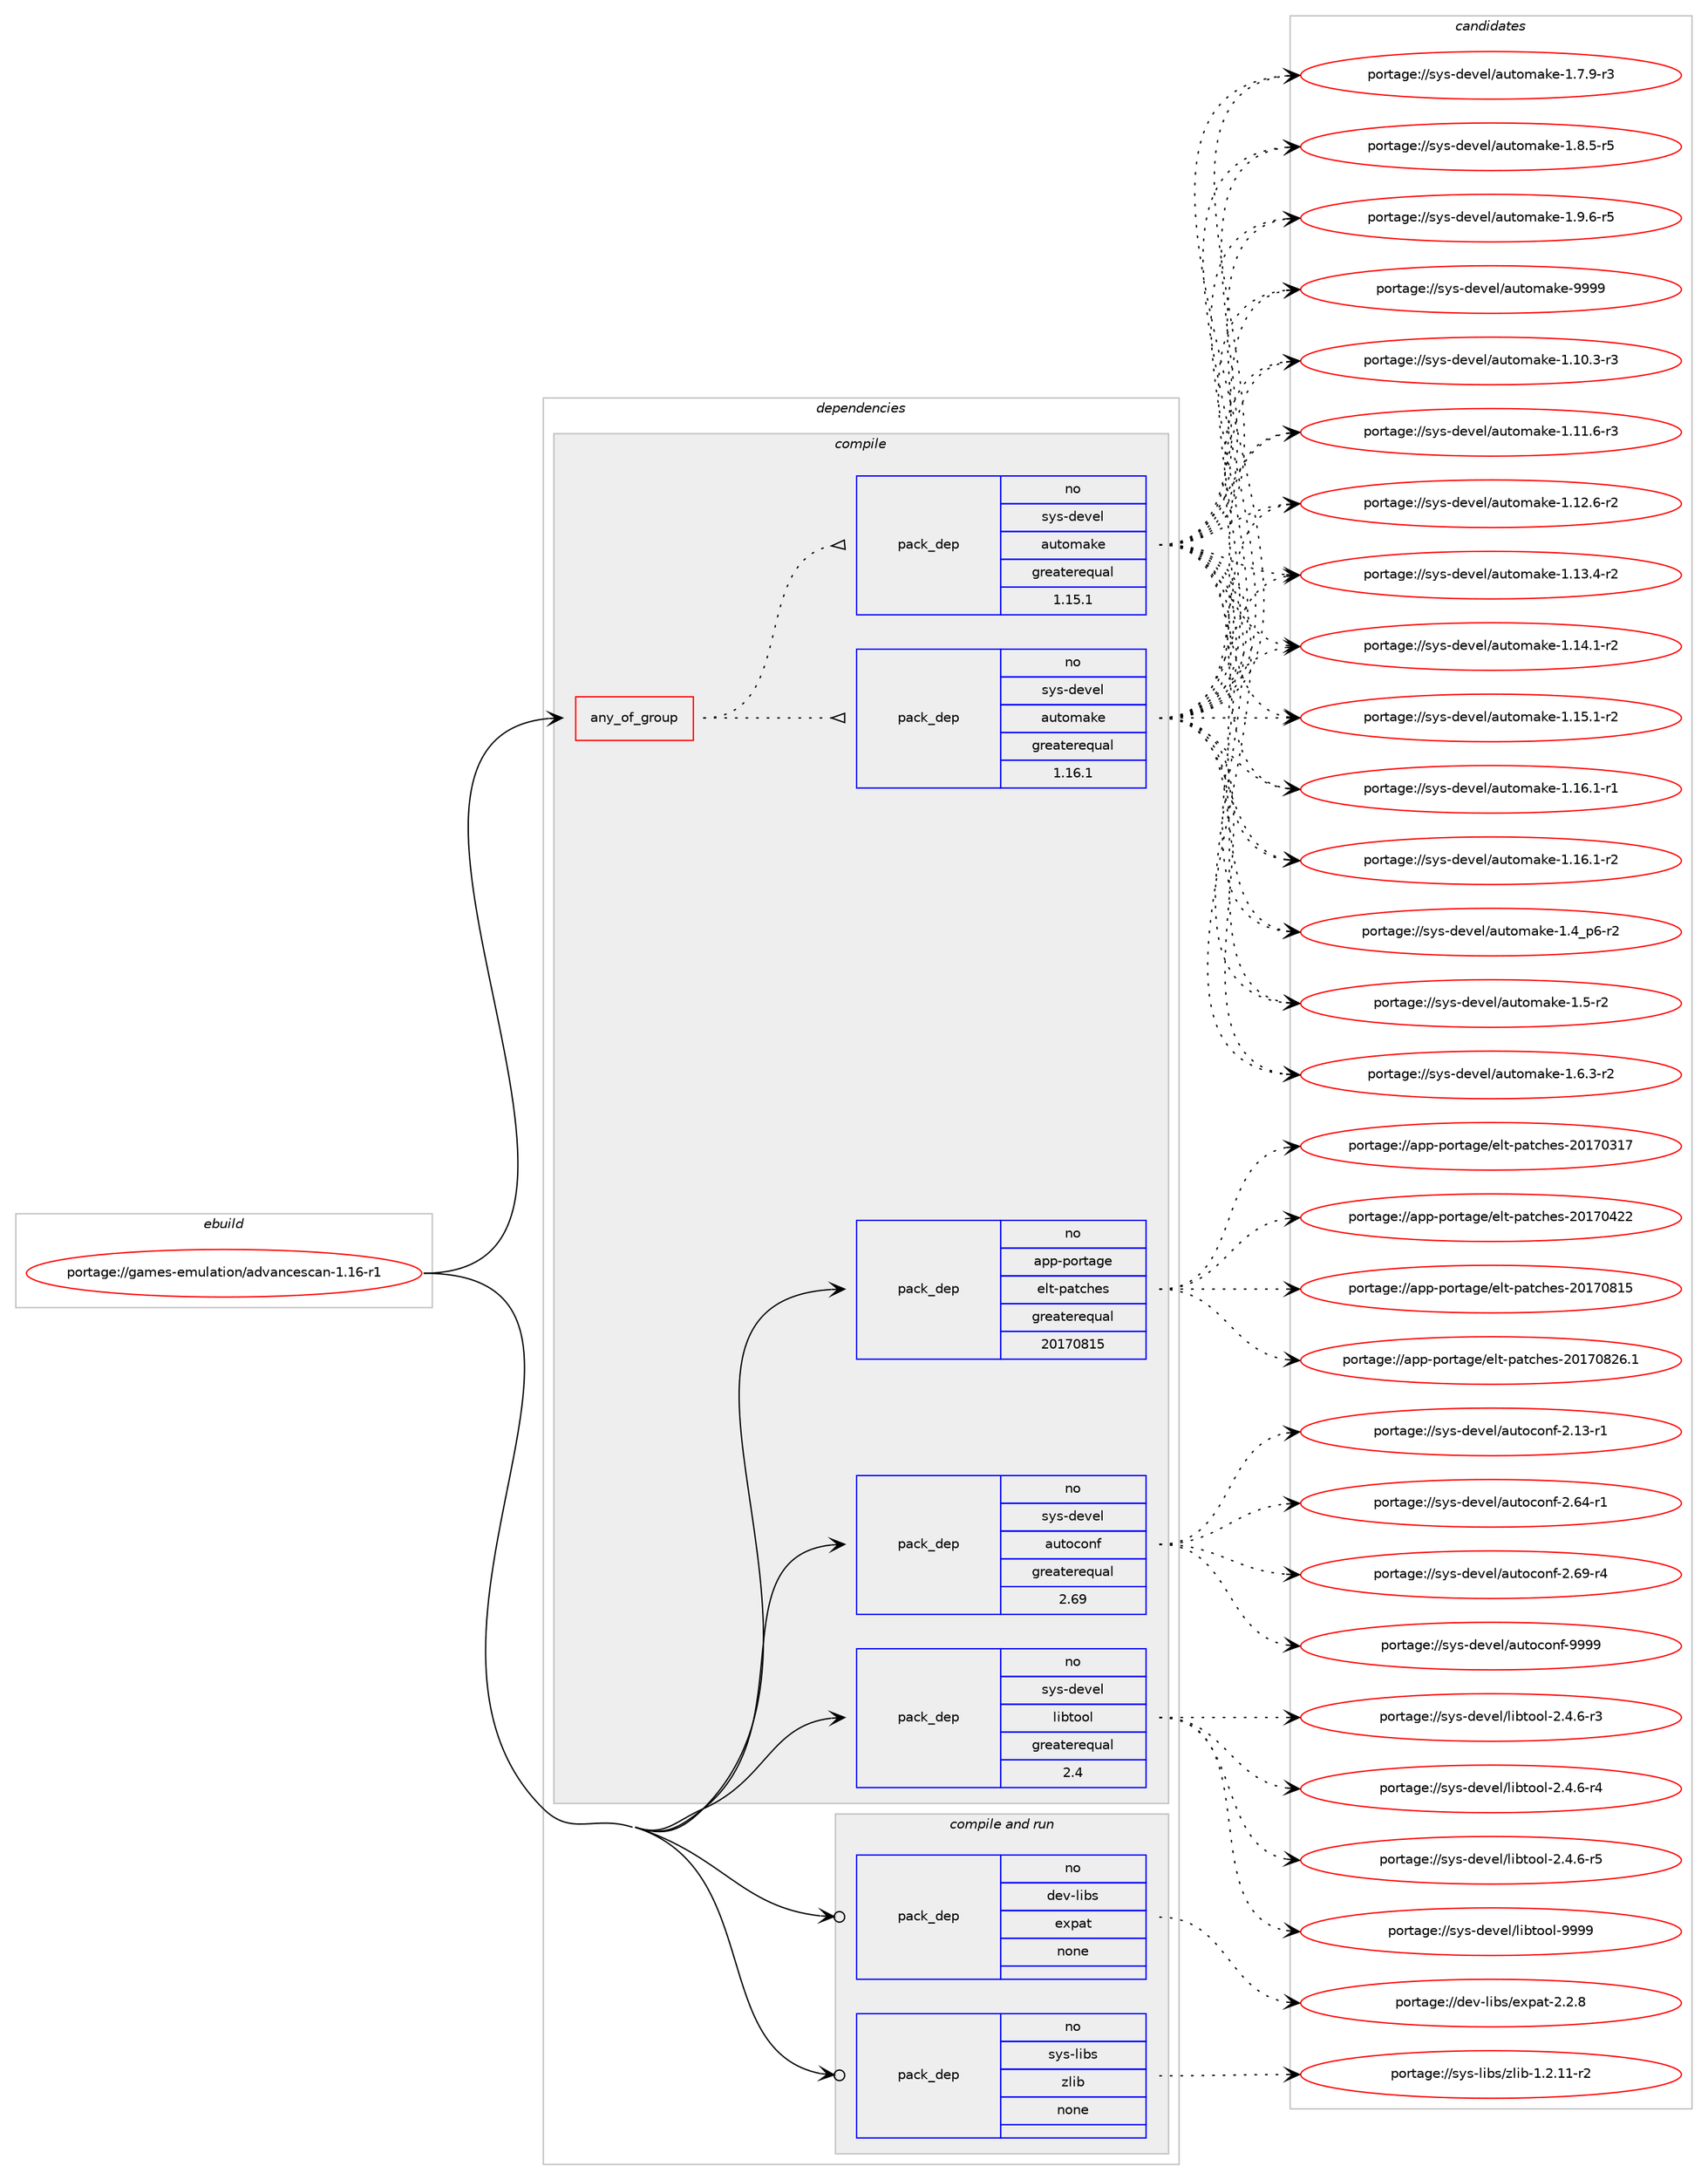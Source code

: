 digraph prolog {

# *************
# Graph options
# *************

newrank=true;
concentrate=true;
compound=true;
graph [rankdir=LR,fontname=Helvetica,fontsize=10,ranksep=1.5];#, ranksep=2.5, nodesep=0.2];
edge  [arrowhead=vee];
node  [fontname=Helvetica,fontsize=10];

# **********
# The ebuild
# **********

subgraph cluster_leftcol {
color=gray;
rank=same;
label=<<i>ebuild</i>>;
id [label="portage://games-emulation/advancescan-1.16-r1", color=red, width=4, href="../games-emulation/advancescan-1.16-r1.svg"];
}

# ****************
# The dependencies
# ****************

subgraph cluster_midcol {
color=gray;
label=<<i>dependencies</i>>;
subgraph cluster_compile {
fillcolor="#eeeeee";
style=filled;
label=<<i>compile</i>>;
subgraph any3744 {
dependency271034 [label=<<TABLE BORDER="0" CELLBORDER="1" CELLSPACING="0" CELLPADDING="4"><TR><TD CELLPADDING="10">any_of_group</TD></TR></TABLE>>, shape=none, color=red];subgraph pack194443 {
dependency271035 [label=<<TABLE BORDER="0" CELLBORDER="1" CELLSPACING="0" CELLPADDING="4" WIDTH="220"><TR><TD ROWSPAN="6" CELLPADDING="30">pack_dep</TD></TR><TR><TD WIDTH="110">no</TD></TR><TR><TD>sys-devel</TD></TR><TR><TD>automake</TD></TR><TR><TD>greaterequal</TD></TR><TR><TD>1.16.1</TD></TR></TABLE>>, shape=none, color=blue];
}
dependency271034:e -> dependency271035:w [weight=20,style="dotted",arrowhead="oinv"];
subgraph pack194444 {
dependency271036 [label=<<TABLE BORDER="0" CELLBORDER="1" CELLSPACING="0" CELLPADDING="4" WIDTH="220"><TR><TD ROWSPAN="6" CELLPADDING="30">pack_dep</TD></TR><TR><TD WIDTH="110">no</TD></TR><TR><TD>sys-devel</TD></TR><TR><TD>automake</TD></TR><TR><TD>greaterequal</TD></TR><TR><TD>1.15.1</TD></TR></TABLE>>, shape=none, color=blue];
}
dependency271034:e -> dependency271036:w [weight=20,style="dotted",arrowhead="oinv"];
}
id:e -> dependency271034:w [weight=20,style="solid",arrowhead="vee"];
subgraph pack194445 {
dependency271037 [label=<<TABLE BORDER="0" CELLBORDER="1" CELLSPACING="0" CELLPADDING="4" WIDTH="220"><TR><TD ROWSPAN="6" CELLPADDING="30">pack_dep</TD></TR><TR><TD WIDTH="110">no</TD></TR><TR><TD>app-portage</TD></TR><TR><TD>elt-patches</TD></TR><TR><TD>greaterequal</TD></TR><TR><TD>20170815</TD></TR></TABLE>>, shape=none, color=blue];
}
id:e -> dependency271037:w [weight=20,style="solid",arrowhead="vee"];
subgraph pack194446 {
dependency271038 [label=<<TABLE BORDER="0" CELLBORDER="1" CELLSPACING="0" CELLPADDING="4" WIDTH="220"><TR><TD ROWSPAN="6" CELLPADDING="30">pack_dep</TD></TR><TR><TD WIDTH="110">no</TD></TR><TR><TD>sys-devel</TD></TR><TR><TD>autoconf</TD></TR><TR><TD>greaterequal</TD></TR><TR><TD>2.69</TD></TR></TABLE>>, shape=none, color=blue];
}
id:e -> dependency271038:w [weight=20,style="solid",arrowhead="vee"];
subgraph pack194447 {
dependency271039 [label=<<TABLE BORDER="0" CELLBORDER="1" CELLSPACING="0" CELLPADDING="4" WIDTH="220"><TR><TD ROWSPAN="6" CELLPADDING="30">pack_dep</TD></TR><TR><TD WIDTH="110">no</TD></TR><TR><TD>sys-devel</TD></TR><TR><TD>libtool</TD></TR><TR><TD>greaterequal</TD></TR><TR><TD>2.4</TD></TR></TABLE>>, shape=none, color=blue];
}
id:e -> dependency271039:w [weight=20,style="solid",arrowhead="vee"];
}
subgraph cluster_compileandrun {
fillcolor="#eeeeee";
style=filled;
label=<<i>compile and run</i>>;
subgraph pack194448 {
dependency271040 [label=<<TABLE BORDER="0" CELLBORDER="1" CELLSPACING="0" CELLPADDING="4" WIDTH="220"><TR><TD ROWSPAN="6" CELLPADDING="30">pack_dep</TD></TR><TR><TD WIDTH="110">no</TD></TR><TR><TD>dev-libs</TD></TR><TR><TD>expat</TD></TR><TR><TD>none</TD></TR><TR><TD></TD></TR></TABLE>>, shape=none, color=blue];
}
id:e -> dependency271040:w [weight=20,style="solid",arrowhead="odotvee"];
subgraph pack194449 {
dependency271041 [label=<<TABLE BORDER="0" CELLBORDER="1" CELLSPACING="0" CELLPADDING="4" WIDTH="220"><TR><TD ROWSPAN="6" CELLPADDING="30">pack_dep</TD></TR><TR><TD WIDTH="110">no</TD></TR><TR><TD>sys-libs</TD></TR><TR><TD>zlib</TD></TR><TR><TD>none</TD></TR><TR><TD></TD></TR></TABLE>>, shape=none, color=blue];
}
id:e -> dependency271041:w [weight=20,style="solid",arrowhead="odotvee"];
}
subgraph cluster_run {
fillcolor="#eeeeee";
style=filled;
label=<<i>run</i>>;
}
}

# **************
# The candidates
# **************

subgraph cluster_choices {
rank=same;
color=gray;
label=<<i>candidates</i>>;

subgraph choice194443 {
color=black;
nodesep=1;
choiceportage11512111545100101118101108479711711611110997107101454946494846514511451 [label="portage://sys-devel/automake-1.10.3-r3", color=red, width=4,href="../sys-devel/automake-1.10.3-r3.svg"];
choiceportage11512111545100101118101108479711711611110997107101454946494946544511451 [label="portage://sys-devel/automake-1.11.6-r3", color=red, width=4,href="../sys-devel/automake-1.11.6-r3.svg"];
choiceportage11512111545100101118101108479711711611110997107101454946495046544511450 [label="portage://sys-devel/automake-1.12.6-r2", color=red, width=4,href="../sys-devel/automake-1.12.6-r2.svg"];
choiceportage11512111545100101118101108479711711611110997107101454946495146524511450 [label="portage://sys-devel/automake-1.13.4-r2", color=red, width=4,href="../sys-devel/automake-1.13.4-r2.svg"];
choiceportage11512111545100101118101108479711711611110997107101454946495246494511450 [label="portage://sys-devel/automake-1.14.1-r2", color=red, width=4,href="../sys-devel/automake-1.14.1-r2.svg"];
choiceportage11512111545100101118101108479711711611110997107101454946495346494511450 [label="portage://sys-devel/automake-1.15.1-r2", color=red, width=4,href="../sys-devel/automake-1.15.1-r2.svg"];
choiceportage11512111545100101118101108479711711611110997107101454946495446494511449 [label="portage://sys-devel/automake-1.16.1-r1", color=red, width=4,href="../sys-devel/automake-1.16.1-r1.svg"];
choiceportage11512111545100101118101108479711711611110997107101454946495446494511450 [label="portage://sys-devel/automake-1.16.1-r2", color=red, width=4,href="../sys-devel/automake-1.16.1-r2.svg"];
choiceportage115121115451001011181011084797117116111109971071014549465295112544511450 [label="portage://sys-devel/automake-1.4_p6-r2", color=red, width=4,href="../sys-devel/automake-1.4_p6-r2.svg"];
choiceportage11512111545100101118101108479711711611110997107101454946534511450 [label="portage://sys-devel/automake-1.5-r2", color=red, width=4,href="../sys-devel/automake-1.5-r2.svg"];
choiceportage115121115451001011181011084797117116111109971071014549465446514511450 [label="portage://sys-devel/automake-1.6.3-r2", color=red, width=4,href="../sys-devel/automake-1.6.3-r2.svg"];
choiceportage115121115451001011181011084797117116111109971071014549465546574511451 [label="portage://sys-devel/automake-1.7.9-r3", color=red, width=4,href="../sys-devel/automake-1.7.9-r3.svg"];
choiceportage115121115451001011181011084797117116111109971071014549465646534511453 [label="portage://sys-devel/automake-1.8.5-r5", color=red, width=4,href="../sys-devel/automake-1.8.5-r5.svg"];
choiceportage115121115451001011181011084797117116111109971071014549465746544511453 [label="portage://sys-devel/automake-1.9.6-r5", color=red, width=4,href="../sys-devel/automake-1.9.6-r5.svg"];
choiceportage115121115451001011181011084797117116111109971071014557575757 [label="portage://sys-devel/automake-9999", color=red, width=4,href="../sys-devel/automake-9999.svg"];
dependency271035:e -> choiceportage11512111545100101118101108479711711611110997107101454946494846514511451:w [style=dotted,weight="100"];
dependency271035:e -> choiceportage11512111545100101118101108479711711611110997107101454946494946544511451:w [style=dotted,weight="100"];
dependency271035:e -> choiceportage11512111545100101118101108479711711611110997107101454946495046544511450:w [style=dotted,weight="100"];
dependency271035:e -> choiceportage11512111545100101118101108479711711611110997107101454946495146524511450:w [style=dotted,weight="100"];
dependency271035:e -> choiceportage11512111545100101118101108479711711611110997107101454946495246494511450:w [style=dotted,weight="100"];
dependency271035:e -> choiceportage11512111545100101118101108479711711611110997107101454946495346494511450:w [style=dotted,weight="100"];
dependency271035:e -> choiceportage11512111545100101118101108479711711611110997107101454946495446494511449:w [style=dotted,weight="100"];
dependency271035:e -> choiceportage11512111545100101118101108479711711611110997107101454946495446494511450:w [style=dotted,weight="100"];
dependency271035:e -> choiceportage115121115451001011181011084797117116111109971071014549465295112544511450:w [style=dotted,weight="100"];
dependency271035:e -> choiceportage11512111545100101118101108479711711611110997107101454946534511450:w [style=dotted,weight="100"];
dependency271035:e -> choiceportage115121115451001011181011084797117116111109971071014549465446514511450:w [style=dotted,weight="100"];
dependency271035:e -> choiceportage115121115451001011181011084797117116111109971071014549465546574511451:w [style=dotted,weight="100"];
dependency271035:e -> choiceportage115121115451001011181011084797117116111109971071014549465646534511453:w [style=dotted,weight="100"];
dependency271035:e -> choiceportage115121115451001011181011084797117116111109971071014549465746544511453:w [style=dotted,weight="100"];
dependency271035:e -> choiceportage115121115451001011181011084797117116111109971071014557575757:w [style=dotted,weight="100"];
}
subgraph choice194444 {
color=black;
nodesep=1;
choiceportage11512111545100101118101108479711711611110997107101454946494846514511451 [label="portage://sys-devel/automake-1.10.3-r3", color=red, width=4,href="../sys-devel/automake-1.10.3-r3.svg"];
choiceportage11512111545100101118101108479711711611110997107101454946494946544511451 [label="portage://sys-devel/automake-1.11.6-r3", color=red, width=4,href="../sys-devel/automake-1.11.6-r3.svg"];
choiceportage11512111545100101118101108479711711611110997107101454946495046544511450 [label="portage://sys-devel/automake-1.12.6-r2", color=red, width=4,href="../sys-devel/automake-1.12.6-r2.svg"];
choiceportage11512111545100101118101108479711711611110997107101454946495146524511450 [label="portage://sys-devel/automake-1.13.4-r2", color=red, width=4,href="../sys-devel/automake-1.13.4-r2.svg"];
choiceportage11512111545100101118101108479711711611110997107101454946495246494511450 [label="portage://sys-devel/automake-1.14.1-r2", color=red, width=4,href="../sys-devel/automake-1.14.1-r2.svg"];
choiceportage11512111545100101118101108479711711611110997107101454946495346494511450 [label="portage://sys-devel/automake-1.15.1-r2", color=red, width=4,href="../sys-devel/automake-1.15.1-r2.svg"];
choiceportage11512111545100101118101108479711711611110997107101454946495446494511449 [label="portage://sys-devel/automake-1.16.1-r1", color=red, width=4,href="../sys-devel/automake-1.16.1-r1.svg"];
choiceportage11512111545100101118101108479711711611110997107101454946495446494511450 [label="portage://sys-devel/automake-1.16.1-r2", color=red, width=4,href="../sys-devel/automake-1.16.1-r2.svg"];
choiceportage115121115451001011181011084797117116111109971071014549465295112544511450 [label="portage://sys-devel/automake-1.4_p6-r2", color=red, width=4,href="../sys-devel/automake-1.4_p6-r2.svg"];
choiceportage11512111545100101118101108479711711611110997107101454946534511450 [label="portage://sys-devel/automake-1.5-r2", color=red, width=4,href="../sys-devel/automake-1.5-r2.svg"];
choiceportage115121115451001011181011084797117116111109971071014549465446514511450 [label="portage://sys-devel/automake-1.6.3-r2", color=red, width=4,href="../sys-devel/automake-1.6.3-r2.svg"];
choiceportage115121115451001011181011084797117116111109971071014549465546574511451 [label="portage://sys-devel/automake-1.7.9-r3", color=red, width=4,href="../sys-devel/automake-1.7.9-r3.svg"];
choiceportage115121115451001011181011084797117116111109971071014549465646534511453 [label="portage://sys-devel/automake-1.8.5-r5", color=red, width=4,href="../sys-devel/automake-1.8.5-r5.svg"];
choiceportage115121115451001011181011084797117116111109971071014549465746544511453 [label="portage://sys-devel/automake-1.9.6-r5", color=red, width=4,href="../sys-devel/automake-1.9.6-r5.svg"];
choiceportage115121115451001011181011084797117116111109971071014557575757 [label="portage://sys-devel/automake-9999", color=red, width=4,href="../sys-devel/automake-9999.svg"];
dependency271036:e -> choiceportage11512111545100101118101108479711711611110997107101454946494846514511451:w [style=dotted,weight="100"];
dependency271036:e -> choiceportage11512111545100101118101108479711711611110997107101454946494946544511451:w [style=dotted,weight="100"];
dependency271036:e -> choiceportage11512111545100101118101108479711711611110997107101454946495046544511450:w [style=dotted,weight="100"];
dependency271036:e -> choiceportage11512111545100101118101108479711711611110997107101454946495146524511450:w [style=dotted,weight="100"];
dependency271036:e -> choiceportage11512111545100101118101108479711711611110997107101454946495246494511450:w [style=dotted,weight="100"];
dependency271036:e -> choiceportage11512111545100101118101108479711711611110997107101454946495346494511450:w [style=dotted,weight="100"];
dependency271036:e -> choiceportage11512111545100101118101108479711711611110997107101454946495446494511449:w [style=dotted,weight="100"];
dependency271036:e -> choiceportage11512111545100101118101108479711711611110997107101454946495446494511450:w [style=dotted,weight="100"];
dependency271036:e -> choiceportage115121115451001011181011084797117116111109971071014549465295112544511450:w [style=dotted,weight="100"];
dependency271036:e -> choiceportage11512111545100101118101108479711711611110997107101454946534511450:w [style=dotted,weight="100"];
dependency271036:e -> choiceportage115121115451001011181011084797117116111109971071014549465446514511450:w [style=dotted,weight="100"];
dependency271036:e -> choiceportage115121115451001011181011084797117116111109971071014549465546574511451:w [style=dotted,weight="100"];
dependency271036:e -> choiceportage115121115451001011181011084797117116111109971071014549465646534511453:w [style=dotted,weight="100"];
dependency271036:e -> choiceportage115121115451001011181011084797117116111109971071014549465746544511453:w [style=dotted,weight="100"];
dependency271036:e -> choiceportage115121115451001011181011084797117116111109971071014557575757:w [style=dotted,weight="100"];
}
subgraph choice194445 {
color=black;
nodesep=1;
choiceportage97112112451121111141169710310147101108116451129711699104101115455048495548514955 [label="portage://app-portage/elt-patches-20170317", color=red, width=4,href="../app-portage/elt-patches-20170317.svg"];
choiceportage97112112451121111141169710310147101108116451129711699104101115455048495548525050 [label="portage://app-portage/elt-patches-20170422", color=red, width=4,href="../app-portage/elt-patches-20170422.svg"];
choiceportage97112112451121111141169710310147101108116451129711699104101115455048495548564953 [label="portage://app-portage/elt-patches-20170815", color=red, width=4,href="../app-portage/elt-patches-20170815.svg"];
choiceportage971121124511211111411697103101471011081164511297116991041011154550484955485650544649 [label="portage://app-portage/elt-patches-20170826.1", color=red, width=4,href="../app-portage/elt-patches-20170826.1.svg"];
dependency271037:e -> choiceportage97112112451121111141169710310147101108116451129711699104101115455048495548514955:w [style=dotted,weight="100"];
dependency271037:e -> choiceportage97112112451121111141169710310147101108116451129711699104101115455048495548525050:w [style=dotted,weight="100"];
dependency271037:e -> choiceportage97112112451121111141169710310147101108116451129711699104101115455048495548564953:w [style=dotted,weight="100"];
dependency271037:e -> choiceportage971121124511211111411697103101471011081164511297116991041011154550484955485650544649:w [style=dotted,weight="100"];
}
subgraph choice194446 {
color=black;
nodesep=1;
choiceportage1151211154510010111810110847971171161119911111010245504649514511449 [label="portage://sys-devel/autoconf-2.13-r1", color=red, width=4,href="../sys-devel/autoconf-2.13-r1.svg"];
choiceportage1151211154510010111810110847971171161119911111010245504654524511449 [label="portage://sys-devel/autoconf-2.64-r1", color=red, width=4,href="../sys-devel/autoconf-2.64-r1.svg"];
choiceportage1151211154510010111810110847971171161119911111010245504654574511452 [label="portage://sys-devel/autoconf-2.69-r4", color=red, width=4,href="../sys-devel/autoconf-2.69-r4.svg"];
choiceportage115121115451001011181011084797117116111991111101024557575757 [label="portage://sys-devel/autoconf-9999", color=red, width=4,href="../sys-devel/autoconf-9999.svg"];
dependency271038:e -> choiceportage1151211154510010111810110847971171161119911111010245504649514511449:w [style=dotted,weight="100"];
dependency271038:e -> choiceportage1151211154510010111810110847971171161119911111010245504654524511449:w [style=dotted,weight="100"];
dependency271038:e -> choiceportage1151211154510010111810110847971171161119911111010245504654574511452:w [style=dotted,weight="100"];
dependency271038:e -> choiceportage115121115451001011181011084797117116111991111101024557575757:w [style=dotted,weight="100"];
}
subgraph choice194447 {
color=black;
nodesep=1;
choiceportage1151211154510010111810110847108105981161111111084550465246544511451 [label="portage://sys-devel/libtool-2.4.6-r3", color=red, width=4,href="../sys-devel/libtool-2.4.6-r3.svg"];
choiceportage1151211154510010111810110847108105981161111111084550465246544511452 [label="portage://sys-devel/libtool-2.4.6-r4", color=red, width=4,href="../sys-devel/libtool-2.4.6-r4.svg"];
choiceportage1151211154510010111810110847108105981161111111084550465246544511453 [label="portage://sys-devel/libtool-2.4.6-r5", color=red, width=4,href="../sys-devel/libtool-2.4.6-r5.svg"];
choiceportage1151211154510010111810110847108105981161111111084557575757 [label="portage://sys-devel/libtool-9999", color=red, width=4,href="../sys-devel/libtool-9999.svg"];
dependency271039:e -> choiceportage1151211154510010111810110847108105981161111111084550465246544511451:w [style=dotted,weight="100"];
dependency271039:e -> choiceportage1151211154510010111810110847108105981161111111084550465246544511452:w [style=dotted,weight="100"];
dependency271039:e -> choiceportage1151211154510010111810110847108105981161111111084550465246544511453:w [style=dotted,weight="100"];
dependency271039:e -> choiceportage1151211154510010111810110847108105981161111111084557575757:w [style=dotted,weight="100"];
}
subgraph choice194448 {
color=black;
nodesep=1;
choiceportage10010111845108105981154710112011297116455046504656 [label="portage://dev-libs/expat-2.2.8", color=red, width=4,href="../dev-libs/expat-2.2.8.svg"];
dependency271040:e -> choiceportage10010111845108105981154710112011297116455046504656:w [style=dotted,weight="100"];
}
subgraph choice194449 {
color=black;
nodesep=1;
choiceportage11512111545108105981154712210810598454946504649494511450 [label="portage://sys-libs/zlib-1.2.11-r2", color=red, width=4,href="../sys-libs/zlib-1.2.11-r2.svg"];
dependency271041:e -> choiceportage11512111545108105981154712210810598454946504649494511450:w [style=dotted,weight="100"];
}
}

}
